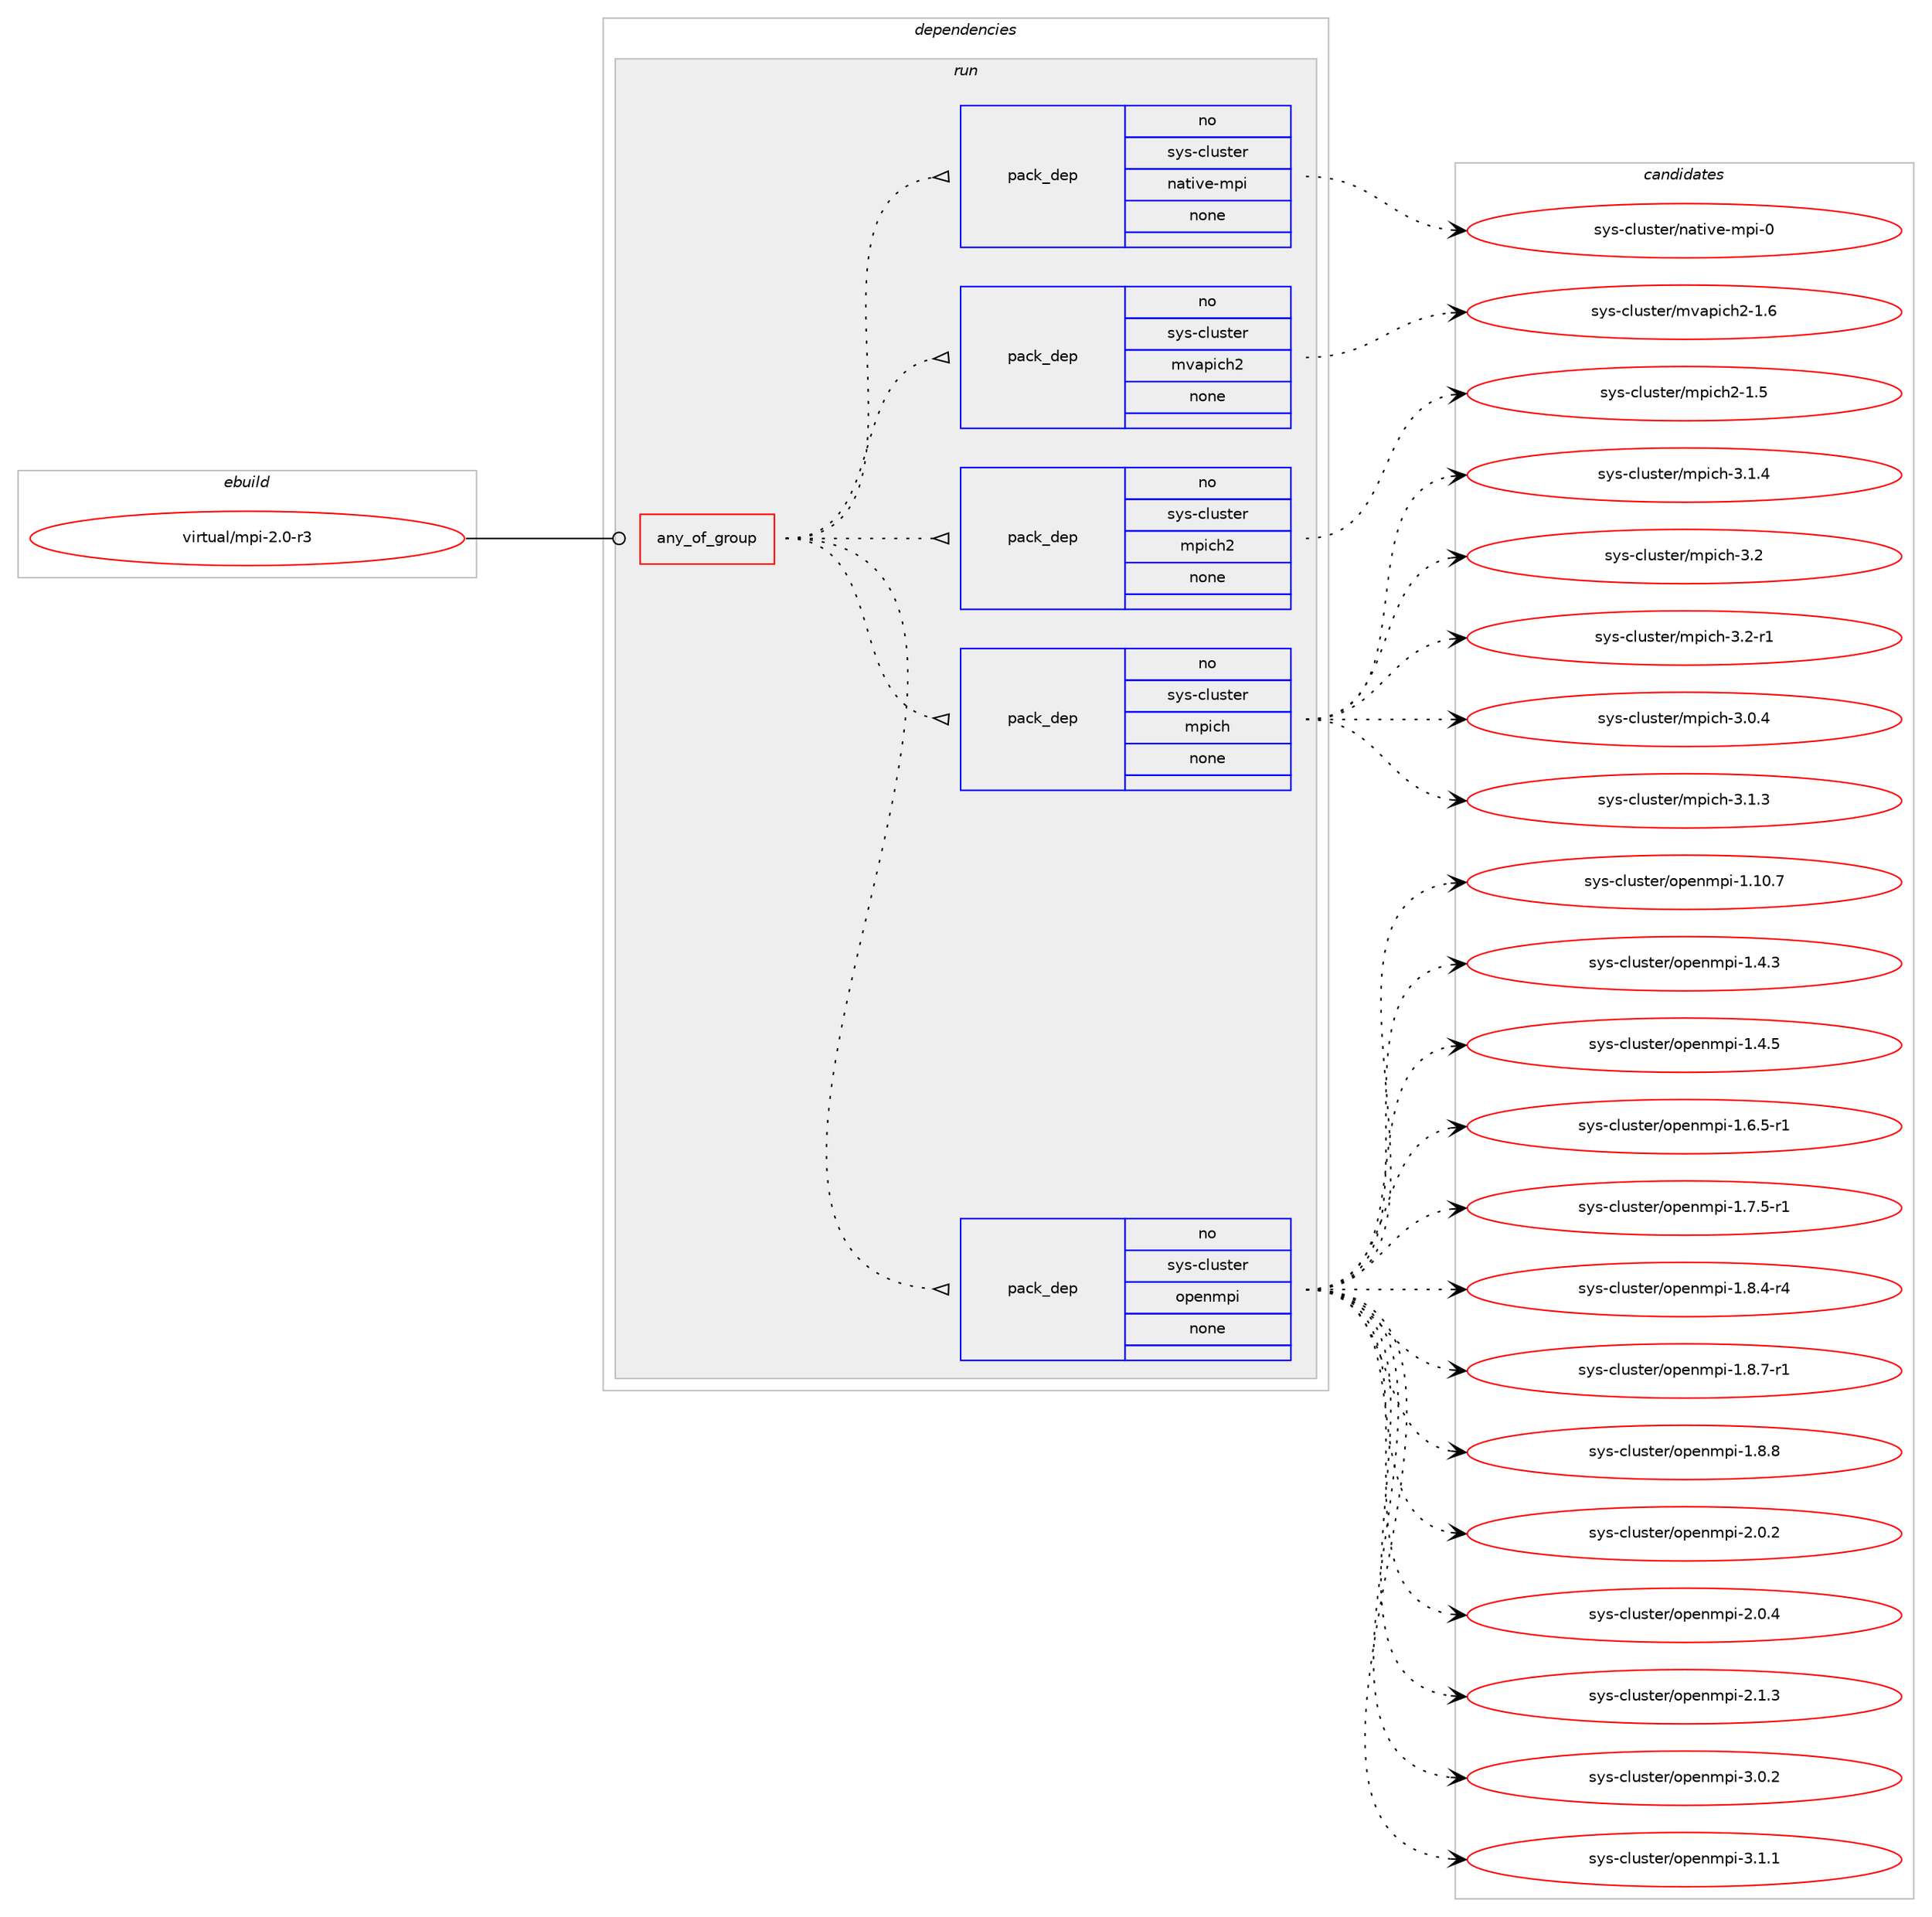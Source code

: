 digraph prolog {

# *************
# Graph options
# *************

newrank=true;
concentrate=true;
compound=true;
graph [rankdir=LR,fontname=Helvetica,fontsize=10,ranksep=1.5];#, ranksep=2.5, nodesep=0.2];
edge  [arrowhead=vee];
node  [fontname=Helvetica,fontsize=10];

# **********
# The ebuild
# **********

subgraph cluster_leftcol {
color=gray;
rank=same;
label=<<i>ebuild</i>>;
id [label="virtual/mpi-2.0-r3", color=red, width=4, href="../virtual/mpi-2.0-r3.svg"];
}

# ****************
# The dependencies
# ****************

subgraph cluster_midcol {
color=gray;
label=<<i>dependencies</i>>;
subgraph cluster_compile {
fillcolor="#eeeeee";
style=filled;
label=<<i>compile</i>>;
}
subgraph cluster_compileandrun {
fillcolor="#eeeeee";
style=filled;
label=<<i>compile and run</i>>;
}
subgraph cluster_run {
fillcolor="#eeeeee";
style=filled;
label=<<i>run</i>>;
subgraph any56 {
dependency3289 [label=<<TABLE BORDER="0" CELLBORDER="1" CELLSPACING="0" CELLPADDING="4"><TR><TD CELLPADDING="10">any_of_group</TD></TR></TABLE>>, shape=none, color=red];subgraph pack2701 {
dependency3290 [label=<<TABLE BORDER="0" CELLBORDER="1" CELLSPACING="0" CELLPADDING="4" WIDTH="220"><TR><TD ROWSPAN="6" CELLPADDING="30">pack_dep</TD></TR><TR><TD WIDTH="110">no</TD></TR><TR><TD>sys-cluster</TD></TR><TR><TD>openmpi</TD></TR><TR><TD>none</TD></TR><TR><TD></TD></TR></TABLE>>, shape=none, color=blue];
}
dependency3289:e -> dependency3290:w [weight=20,style="dotted",arrowhead="oinv"];
subgraph pack2702 {
dependency3291 [label=<<TABLE BORDER="0" CELLBORDER="1" CELLSPACING="0" CELLPADDING="4" WIDTH="220"><TR><TD ROWSPAN="6" CELLPADDING="30">pack_dep</TD></TR><TR><TD WIDTH="110">no</TD></TR><TR><TD>sys-cluster</TD></TR><TR><TD>mpich</TD></TR><TR><TD>none</TD></TR><TR><TD></TD></TR></TABLE>>, shape=none, color=blue];
}
dependency3289:e -> dependency3291:w [weight=20,style="dotted",arrowhead="oinv"];
subgraph pack2703 {
dependency3292 [label=<<TABLE BORDER="0" CELLBORDER="1" CELLSPACING="0" CELLPADDING="4" WIDTH="220"><TR><TD ROWSPAN="6" CELLPADDING="30">pack_dep</TD></TR><TR><TD WIDTH="110">no</TD></TR><TR><TD>sys-cluster</TD></TR><TR><TD>mpich2</TD></TR><TR><TD>none</TD></TR><TR><TD></TD></TR></TABLE>>, shape=none, color=blue];
}
dependency3289:e -> dependency3292:w [weight=20,style="dotted",arrowhead="oinv"];
subgraph pack2704 {
dependency3293 [label=<<TABLE BORDER="0" CELLBORDER="1" CELLSPACING="0" CELLPADDING="4" WIDTH="220"><TR><TD ROWSPAN="6" CELLPADDING="30">pack_dep</TD></TR><TR><TD WIDTH="110">no</TD></TR><TR><TD>sys-cluster</TD></TR><TR><TD>mvapich2</TD></TR><TR><TD>none</TD></TR><TR><TD></TD></TR></TABLE>>, shape=none, color=blue];
}
dependency3289:e -> dependency3293:w [weight=20,style="dotted",arrowhead="oinv"];
subgraph pack2705 {
dependency3294 [label=<<TABLE BORDER="0" CELLBORDER="1" CELLSPACING="0" CELLPADDING="4" WIDTH="220"><TR><TD ROWSPAN="6" CELLPADDING="30">pack_dep</TD></TR><TR><TD WIDTH="110">no</TD></TR><TR><TD>sys-cluster</TD></TR><TR><TD>native-mpi</TD></TR><TR><TD>none</TD></TR><TR><TD></TD></TR></TABLE>>, shape=none, color=blue];
}
dependency3289:e -> dependency3294:w [weight=20,style="dotted",arrowhead="oinv"];
}
id:e -> dependency3289:w [weight=20,style="solid",arrowhead="odot"];
}
}

# **************
# The candidates
# **************

subgraph cluster_choices {
rank=same;
color=gray;
label=<<i>candidates</i>>;

subgraph choice2701 {
color=black;
nodesep=1;
choice11512111545991081171151161011144711111210111010911210545494649484655 [label="sys-cluster/openmpi-1.10.7", color=red, width=4,href="../sys-cluster/openmpi-1.10.7.svg"];
choice115121115459910811711511610111447111112101110109112105454946524651 [label="sys-cluster/openmpi-1.4.3", color=red, width=4,href="../sys-cluster/openmpi-1.4.3.svg"];
choice115121115459910811711511610111447111112101110109112105454946524653 [label="sys-cluster/openmpi-1.4.5", color=red, width=4,href="../sys-cluster/openmpi-1.4.5.svg"];
choice1151211154599108117115116101114471111121011101091121054549465446534511449 [label="sys-cluster/openmpi-1.6.5-r1", color=red, width=4,href="../sys-cluster/openmpi-1.6.5-r1.svg"];
choice1151211154599108117115116101114471111121011101091121054549465546534511449 [label="sys-cluster/openmpi-1.7.5-r1", color=red, width=4,href="../sys-cluster/openmpi-1.7.5-r1.svg"];
choice1151211154599108117115116101114471111121011101091121054549465646524511452 [label="sys-cluster/openmpi-1.8.4-r4", color=red, width=4,href="../sys-cluster/openmpi-1.8.4-r4.svg"];
choice1151211154599108117115116101114471111121011101091121054549465646554511449 [label="sys-cluster/openmpi-1.8.7-r1", color=red, width=4,href="../sys-cluster/openmpi-1.8.7-r1.svg"];
choice115121115459910811711511610111447111112101110109112105454946564656 [label="sys-cluster/openmpi-1.8.8", color=red, width=4,href="../sys-cluster/openmpi-1.8.8.svg"];
choice115121115459910811711511610111447111112101110109112105455046484650 [label="sys-cluster/openmpi-2.0.2", color=red, width=4,href="../sys-cluster/openmpi-2.0.2.svg"];
choice115121115459910811711511610111447111112101110109112105455046484652 [label="sys-cluster/openmpi-2.0.4", color=red, width=4,href="../sys-cluster/openmpi-2.0.4.svg"];
choice115121115459910811711511610111447111112101110109112105455046494651 [label="sys-cluster/openmpi-2.1.3", color=red, width=4,href="../sys-cluster/openmpi-2.1.3.svg"];
choice115121115459910811711511610111447111112101110109112105455146484650 [label="sys-cluster/openmpi-3.0.2", color=red, width=4,href="../sys-cluster/openmpi-3.0.2.svg"];
choice115121115459910811711511610111447111112101110109112105455146494649 [label="sys-cluster/openmpi-3.1.1", color=red, width=4,href="../sys-cluster/openmpi-3.1.1.svg"];
dependency3290:e -> choice11512111545991081171151161011144711111210111010911210545494649484655:w [style=dotted,weight="100"];
dependency3290:e -> choice115121115459910811711511610111447111112101110109112105454946524651:w [style=dotted,weight="100"];
dependency3290:e -> choice115121115459910811711511610111447111112101110109112105454946524653:w [style=dotted,weight="100"];
dependency3290:e -> choice1151211154599108117115116101114471111121011101091121054549465446534511449:w [style=dotted,weight="100"];
dependency3290:e -> choice1151211154599108117115116101114471111121011101091121054549465546534511449:w [style=dotted,weight="100"];
dependency3290:e -> choice1151211154599108117115116101114471111121011101091121054549465646524511452:w [style=dotted,weight="100"];
dependency3290:e -> choice1151211154599108117115116101114471111121011101091121054549465646554511449:w [style=dotted,weight="100"];
dependency3290:e -> choice115121115459910811711511610111447111112101110109112105454946564656:w [style=dotted,weight="100"];
dependency3290:e -> choice115121115459910811711511610111447111112101110109112105455046484650:w [style=dotted,weight="100"];
dependency3290:e -> choice115121115459910811711511610111447111112101110109112105455046484652:w [style=dotted,weight="100"];
dependency3290:e -> choice115121115459910811711511610111447111112101110109112105455046494651:w [style=dotted,weight="100"];
dependency3290:e -> choice115121115459910811711511610111447111112101110109112105455146484650:w [style=dotted,weight="100"];
dependency3290:e -> choice115121115459910811711511610111447111112101110109112105455146494649:w [style=dotted,weight="100"];
}
subgraph choice2702 {
color=black;
nodesep=1;
choice11512111545991081171151161011144710911210599104455146484652 [label="sys-cluster/mpich-3.0.4", color=red, width=4,href="../sys-cluster/mpich-3.0.4.svg"];
choice11512111545991081171151161011144710911210599104455146494651 [label="sys-cluster/mpich-3.1.3", color=red, width=4,href="../sys-cluster/mpich-3.1.3.svg"];
choice11512111545991081171151161011144710911210599104455146494652 [label="sys-cluster/mpich-3.1.4", color=red, width=4,href="../sys-cluster/mpich-3.1.4.svg"];
choice1151211154599108117115116101114471091121059910445514650 [label="sys-cluster/mpich-3.2", color=red, width=4,href="../sys-cluster/mpich-3.2.svg"];
choice11512111545991081171151161011144710911210599104455146504511449 [label="sys-cluster/mpich-3.2-r1", color=red, width=4,href="../sys-cluster/mpich-3.2-r1.svg"];
dependency3291:e -> choice11512111545991081171151161011144710911210599104455146484652:w [style=dotted,weight="100"];
dependency3291:e -> choice11512111545991081171151161011144710911210599104455146494651:w [style=dotted,weight="100"];
dependency3291:e -> choice11512111545991081171151161011144710911210599104455146494652:w [style=dotted,weight="100"];
dependency3291:e -> choice1151211154599108117115116101114471091121059910445514650:w [style=dotted,weight="100"];
dependency3291:e -> choice11512111545991081171151161011144710911210599104455146504511449:w [style=dotted,weight="100"];
}
subgraph choice2703 {
color=black;
nodesep=1;
choice115121115459910811711511610111447109112105991045045494653 [label="sys-cluster/mpich2-1.5", color=red, width=4,href="../sys-cluster/mpich2-1.5.svg"];
dependency3292:e -> choice115121115459910811711511610111447109112105991045045494653:w [style=dotted,weight="100"];
}
subgraph choice2704 {
color=black;
nodesep=1;
choice11512111545991081171151161011144710911897112105991045045494654 [label="sys-cluster/mvapich2-1.6", color=red, width=4,href="../sys-cluster/mvapich2-1.6.svg"];
dependency3293:e -> choice11512111545991081171151161011144710911897112105991045045494654:w [style=dotted,weight="100"];
}
subgraph choice2705 {
color=black;
nodesep=1;
choice11512111545991081171151161011144711097116105118101451091121054548 [label="sys-cluster/native-mpi-0", color=red, width=4,href="../sys-cluster/native-mpi-0.svg"];
dependency3294:e -> choice11512111545991081171151161011144711097116105118101451091121054548:w [style=dotted,weight="100"];
}
}

}
